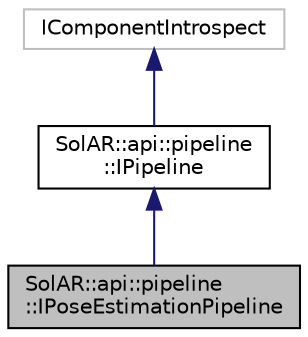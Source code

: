 digraph "SolAR::api::pipeline::IPoseEstimationPipeline"
{
  edge [fontname="Helvetica",fontsize="10",labelfontname="Helvetica",labelfontsize="10"];
  node [fontname="Helvetica",fontsize="10",shape=record];
  Node3 [label="SolAR::api::pipeline\l::IPoseEstimationPipeline",height=0.2,width=0.4,color="black", fillcolor="grey75", style="filled", fontcolor="black"];
  Node4 -> Node3 [dir="back",color="midnightblue",fontsize="10",style="solid",fontname="Helvetica"];
  Node4 [label="SolAR::api::pipeline\l::IPipeline",height=0.2,width=0.4,color="black", fillcolor="white", style="filled",URL="$class_sol_a_r_1_1api_1_1pipeline_1_1_i_pipeline.html",tooltip="Abstract class defining a generic pipeline object. UUID: b636f583-4f1e-41c9-94da-9d0eac82aa02 ..."];
  Node5 -> Node4 [dir="back",color="midnightblue",fontsize="10",style="solid",fontname="Helvetica"];
  Node5 [label="IComponentIntrospect",height=0.2,width=0.4,color="grey75", fillcolor="white", style="filled"];
}
